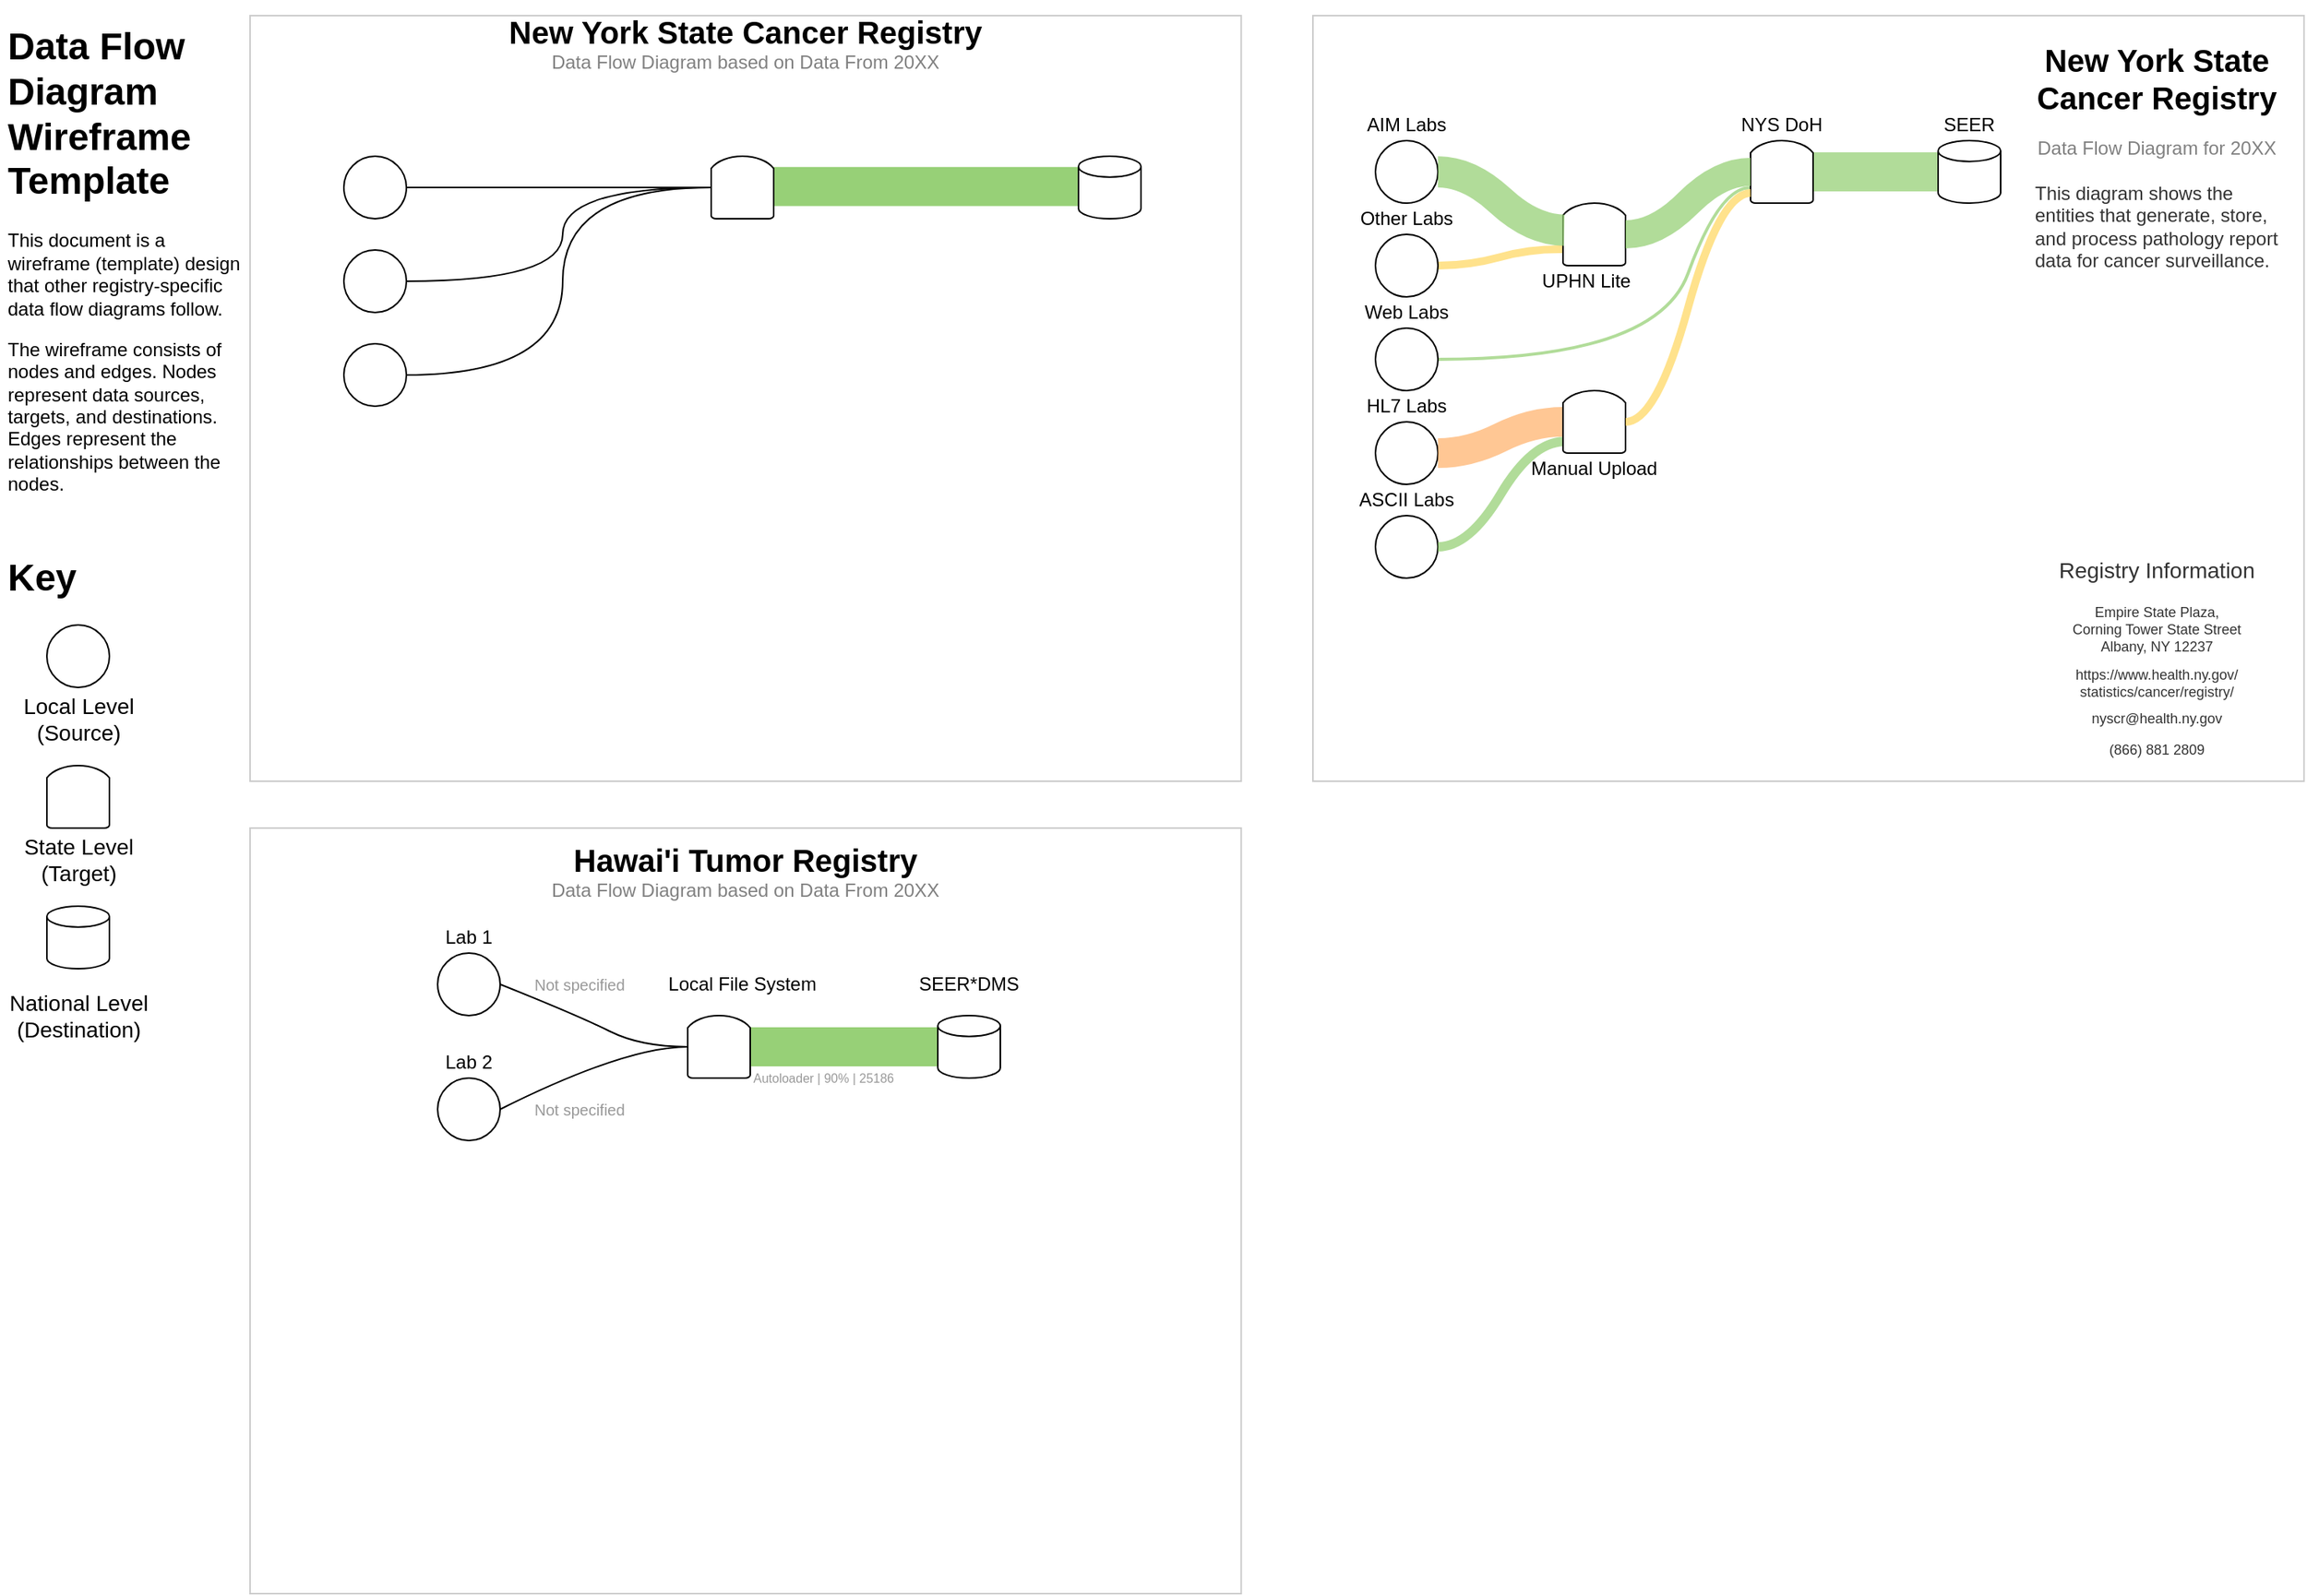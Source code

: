 <mxfile type="github" version="12.4.9">
  <diagram id="1LtGkpLCPf3KZeVMqJkY" name="Page-1">
    <mxGraphModel grid="1" shadow="0" math="0" pageHeight="1100" pageWidth="850" pageScale="1" page="1" fold="1" arrows="1" connect="1" tooltips="1" guides="1" gridSize="10" dy="385" dx="652">
      <root>
        <mxCell id="0"/>
        <mxCell id="1" value="Text" style="locked=1;" parent="0"/>
        <mxCell id="eJA-KfrndEvYRp83sPR4-4" value="&lt;h1&gt;Data Flow Diagram Wireframe Template&lt;/h1&gt;&lt;p&gt;This document is a wireframe (template) design that other registry-specific data flow diagrams follow.&lt;/p&gt;&lt;p&gt;The wireframe consists of nodes and edges. Nodes represent data sources, targets, and destinations. Edges represent the relationships between the nodes.&lt;/p&gt;" style="text;html=1;strokeColor=none;fillColor=none;spacing=5;spacingTop=-20;whiteSpace=wrap;overflow=hidden;rounded=0;" parent="1" vertex="1">
          <mxGeometry as="geometry" height="320" width="160" y="40" x="40"/>
        </mxCell>
        <mxCell id="eJA-KfrndEvYRp83sPR4-5" value="&lt;h1&gt;Key&lt;/h1&gt;&lt;p&gt;&lt;/p&gt;" style="text;html=1;strokeColor=none;fillColor=none;spacing=5;spacingTop=-20;whiteSpace=wrap;overflow=hidden;rounded=0;" parent="1" vertex="1">
          <mxGeometry as="geometry" height="40" width="160" y="380" x="40"/>
        </mxCell>
        <mxCell id="eJA-KfrndEvYRp83sPR4-17" value="" style="ellipse;whiteSpace=wrap;html=1;aspect=fixed;" parent="1" vertex="1">
          <mxGeometry as="geometry" height="40" width="40" y="430" x="70"/>
        </mxCell>
        <mxCell id="eJA-KfrndEvYRp83sPR4-21" value="" style="strokeWidth=1;html=1;shape=mxgraph.flowchart.delay;whiteSpace=wrap;rotation=-90;" parent="1" vertex="1">
          <mxGeometry as="geometry" height="40" width="40" y="520" x="70"/>
        </mxCell>
        <mxCell id="eJA-KfrndEvYRp83sPR4-22" value="" style="strokeWidth=1;html=1;shape=mxgraph.flowchart.database;whiteSpace=wrap;" parent="1" vertex="1">
          <mxGeometry as="geometry" height="40" width="40" y="610" x="70"/>
        </mxCell>
        <mxCell id="eJA-KfrndEvYRp83sPR4-24" value="&lt;div&gt;Local Level&lt;/div&gt;&lt;div&gt;(Source)&lt;/div&gt;" style="text;html=1;align=center;verticalAlign=middle;resizable=0;points=[];autosize=1;fontSize=14;" parent="1" vertex="1">
          <mxGeometry as="geometry" height="40" width="90" y="470" x="45"/>
        </mxCell>
        <mxCell id="eJA-KfrndEvYRp83sPR4-27" value="&lt;div&gt;State Level&lt;/div&gt;&lt;div&gt;(Target)&lt;/div&gt;" style="text;html=1;align=center;verticalAlign=middle;resizable=0;points=[];autosize=1;fontSize=14;" parent="1" vertex="1">
          <mxGeometry as="geometry" height="40" width="90" y="560" x="45"/>
        </mxCell>
        <mxCell id="eJA-KfrndEvYRp83sPR4-28" value="&lt;div&gt;National Level&lt;/div&gt;&lt;div&gt;(Destination)&lt;/div&gt;" style="text;html=1;align=center;verticalAlign=middle;resizable=0;points=[];autosize=1;fontSize=14;" parent="1" vertex="1">
          <mxGeometry as="geometry" height="40" width="100" y="660" x="40"/>
        </mxCell>
        <mxCell id="Dlc9sbz_LcFVTC8bd_fI-2" value="Sample Paper" style="locked=1;" parent="0"/>
        <mxCell id="Dlc9sbz_LcFVTC8bd_fI-3" value="" style="whiteSpace=wrap;html=1;aspect=fixed;fillColor=none;strokeColor=#CCCCCC;glass=0;" parent="Dlc9sbz_LcFVTC8bd_fI-2" vertex="1">
          <mxGeometry as="geometry" height="490" width="634.12" y="40" x="200"/>
        </mxCell>
        <mxCell id="Dlc9sbz_LcFVTC8bd_fI-21" value="" style="whiteSpace=wrap;html=1;aspect=fixed;fillColor=none;strokeColor=#CCCCCC;glass=0;" parent="Dlc9sbz_LcFVTC8bd_fI-2" vertex="1">
          <mxGeometry as="geometry" height="490" width="634.12" y="560" x="200"/>
        </mxCell>
        <mxCell id="Cot-yi8IycWPmTaVr4XV-3" value="" style="whiteSpace=wrap;html=1;aspect=fixed;fillColor=none;strokeColor=#CCCCCC;glass=0;" parent="Dlc9sbz_LcFVTC8bd_fI-2" vertex="1">
          <mxGeometry as="geometry" height="490" width="634.12" y="40" x="880"/>
        </mxCell>
        <mxCell id="eJA-KfrndEvYRp83sPR4-3" value="Edges" style="" parent="0"/>
        <mxCell id="Dlc9sbz_LcFVTC8bd_fI-16" value="" style="curved=1;endArrow=none;html=1;exitX=1;exitY=0.5;exitDx=0;exitDy=0;entryX=0.5;entryY=0;entryDx=0;entryDy=0;entryPerimeter=0;endFill=0;" parent="eJA-KfrndEvYRp83sPR4-3" edge="1">
          <mxGeometry as="geometry" height="50" width="50" relative="1">
            <mxPoint as="sourcePoint" y="270" x="300"/>
            <mxPoint as="targetPoint" y="150" x="495"/>
            <Array as="points">
              <mxPoint y="270" x="400"/>
              <mxPoint y="150" x="400"/>
            </Array>
          </mxGeometry>
        </mxCell>
        <mxCell id="Dlc9sbz_LcFVTC8bd_fI-17" value="" style="curved=1;endArrow=none;html=1;exitX=1;exitY=0.5;exitDx=0;exitDy=0;endFill=0;entryX=0.5;entryY=0;entryDx=0;entryDy=0;entryPerimeter=0;" parent="eJA-KfrndEvYRp83sPR4-3" edge="1">
          <mxGeometry as="geometry" height="50" width="50" relative="1">
            <mxPoint as="sourcePoint" y="210" x="300"/>
            <mxPoint as="targetPoint" y="150" x="495"/>
            <Array as="points">
              <mxPoint y="210" x="400"/>
              <mxPoint y="150" x="400"/>
            </Array>
          </mxGeometry>
        </mxCell>
        <mxCell id="Dlc9sbz_LcFVTC8bd_fI-18" value="" style="curved=1;endArrow=none;html=1;exitX=1;exitY=0.5;exitDx=0;exitDy=0;endFill=0;entryX=0.5;entryY=0;entryDx=0;entryDy=0;entryPerimeter=0;" parent="eJA-KfrndEvYRp83sPR4-3" edge="1">
          <mxGeometry as="geometry" height="50" width="50" relative="1">
            <mxPoint as="sourcePoint" y="150" x="300"/>
            <mxPoint as="targetPoint" y="150" x="495"/>
            <Array as="points"/>
          </mxGeometry>
        </mxCell>
        <mxCell id="Dlc9sbz_LcFVTC8bd_fI-19" value="" style="curved=1;endArrow=none;html=1;exitX=1;exitY=0.5;exitDx=0;exitDy=0;endFill=0;entryX=0.5;entryY=0;entryDx=0;entryDy=0;entryPerimeter=0;fillColor=#d5e8d4;strokeColor=#97D077;strokeWidth=25;" parent="eJA-KfrndEvYRp83sPR4-3" edge="1">
          <mxGeometry as="geometry" height="50" width="50" relative="1">
            <mxPoint as="sourcePoint" y="149.41" x="535"/>
            <mxPoint as="targetPoint" y="149.41" x="730"/>
            <Array as="points"/>
          </mxGeometry>
        </mxCell>
        <mxCell id="eJA-KfrndEvYRp83sPR4-2" value="Nodes" style="" parent="0"/>
        <mxCell id="Dlc9sbz_LcFVTC8bd_fI-7" value="" style="ellipse;whiteSpace=wrap;html=1;aspect=fixed;" parent="eJA-KfrndEvYRp83sPR4-2" vertex="1">
          <mxGeometry as="geometry" height="40" width="40" y="130" x="260.0"/>
        </mxCell>
        <mxCell id="Dlc9sbz_LcFVTC8bd_fI-8" value="" style="strokeWidth=1;html=1;shape=mxgraph.flowchart.delay;whiteSpace=wrap;rotation=-90;" parent="eJA-KfrndEvYRp83sPR4-2" vertex="1">
          <mxGeometry as="geometry" height="40" width="40" y="130" x="495"/>
        </mxCell>
        <mxCell id="Dlc9sbz_LcFVTC8bd_fI-9" value="" style="strokeWidth=1;html=1;shape=mxgraph.flowchart.database;whiteSpace=wrap;" parent="eJA-KfrndEvYRp83sPR4-2" vertex="1">
          <mxGeometry as="geometry" height="40" width="40" y="130" x="730"/>
        </mxCell>
        <mxCell id="Dlc9sbz_LcFVTC8bd_fI-10" value="" style="ellipse;whiteSpace=wrap;html=1;aspect=fixed;" parent="eJA-KfrndEvYRp83sPR4-2" vertex="1">
          <mxGeometry as="geometry" height="40" width="40" y="190" x="260"/>
        </mxCell>
        <mxCell id="Dlc9sbz_LcFVTC8bd_fI-11" value="" style="ellipse;whiteSpace=wrap;html=1;aspect=fixed;" parent="eJA-KfrndEvYRp83sPR4-2" vertex="1">
          <mxGeometry as="geometry" height="40" width="40" y="250" x="260"/>
        </mxCell>
        <mxCell id="Dlc9sbz_LcFVTC8bd_fI-22" value="Labels" parent="0"/>
        <mxCell id="Dlc9sbz_LcFVTC8bd_fI-24" value="" style="curved=1;endArrow=none;html=1;exitX=1;exitY=0.5;exitDx=0;exitDy=0;endFill=0;entryX=0.5;entryY=0;entryDx=0;entryDy=0;entryPerimeter=0;" parent="Dlc9sbz_LcFVTC8bd_fI-22" edge="1" target="Dlc9sbz_LcFVTC8bd_fI-28" source="Dlc9sbz_LcFVTC8bd_fI-30">
          <mxGeometry as="geometry" height="50" width="50" relative="1">
            <mxPoint as="sourcePoint" y="730" x="300"/>
            <mxPoint as="targetPoint" y="670" x="495"/>
            <Array as="points">
              <mxPoint y="740" x="360"/>
              <mxPoint y="700" x="440"/>
            </Array>
          </mxGeometry>
        </mxCell>
        <mxCell id="Dlc9sbz_LcFVTC8bd_fI-26" value="" style="curved=1;endArrow=none;html=1;exitX=0.5;exitY=1;exitDx=0;exitDy=0;endFill=0;entryX=0;entryY=0.5;entryDx=0;entryDy=0;entryPerimeter=0;fillColor=#d5e8d4;strokeColor=#97D077;strokeWidth=25;exitPerimeter=0;" parent="Dlc9sbz_LcFVTC8bd_fI-22" edge="1" target="Dlc9sbz_LcFVTC8bd_fI-29" source="Dlc9sbz_LcFVTC8bd_fI-28">
          <mxGeometry as="geometry" height="50" width="50" relative="1">
            <mxPoint as="sourcePoint" y="700.0" x="535"/>
            <mxPoint as="targetPoint" y="700.0" x="730"/>
            <Array as="points"/>
          </mxGeometry>
        </mxCell>
        <mxCell id="Dlc9sbz_LcFVTC8bd_fI-27" value="" style="ellipse;whiteSpace=wrap;html=1;aspect=fixed;" parent="Dlc9sbz_LcFVTC8bd_fI-22" vertex="1">
          <mxGeometry as="geometry" height="40" width="40" y="640" x="320.0"/>
        </mxCell>
        <mxCell id="Dlc9sbz_LcFVTC8bd_fI-28" value="" style="strokeWidth=1;html=1;shape=mxgraph.flowchart.delay;whiteSpace=wrap;rotation=-90;" parent="Dlc9sbz_LcFVTC8bd_fI-22" vertex="1">
          <mxGeometry as="geometry" height="40" width="40" y="680" x="480"/>
        </mxCell>
        <mxCell id="Dlc9sbz_LcFVTC8bd_fI-29" value="" style="strokeWidth=1;html=1;shape=mxgraph.flowchart.database;whiteSpace=wrap;" parent="Dlc9sbz_LcFVTC8bd_fI-22" vertex="1">
          <mxGeometry as="geometry" height="40" width="40" y="680" x="640"/>
        </mxCell>
        <mxCell id="Dlc9sbz_LcFVTC8bd_fI-30" value="" style="ellipse;whiteSpace=wrap;html=1;aspect=fixed;" parent="Dlc9sbz_LcFVTC8bd_fI-22" vertex="1">
          <mxGeometry as="geometry" height="40" width="40" y="720" x="320"/>
        </mxCell>
        <mxCell id="Dlc9sbz_LcFVTC8bd_fI-34" value="Local File System" style="text;html=1;strokeColor=none;fillColor=none;align=center;verticalAlign=middle;whiteSpace=wrap;rounded=0;glass=0;" parent="Dlc9sbz_LcFVTC8bd_fI-22" vertex="1">
          <mxGeometry as="geometry" height="20" width="100" y="650" x="465"/>
        </mxCell>
        <mxCell id="Dlc9sbz_LcFVTC8bd_fI-35" value="Lab 1" style="text;html=1;strokeColor=none;fillColor=none;align=center;verticalAlign=middle;whiteSpace=wrap;rounded=0;glass=0;" parent="Dlc9sbz_LcFVTC8bd_fI-22" vertex="1">
          <mxGeometry as="geometry" height="20" width="40" y="620" x="320"/>
        </mxCell>
        <mxCell id="Dlc9sbz_LcFVTC8bd_fI-36" value="Lab 2" style="text;html=1;strokeColor=none;fillColor=none;align=center;verticalAlign=middle;whiteSpace=wrap;rounded=0;glass=0;" parent="Dlc9sbz_LcFVTC8bd_fI-22" vertex="1">
          <mxGeometry as="geometry" height="20" width="40" y="700" x="320"/>
        </mxCell>
        <mxCell id="Dlc9sbz_LcFVTC8bd_fI-37" value="" style="curved=1;endArrow=none;html=1;exitX=1;exitY=0.5;exitDx=0;exitDy=0;endFill=0;entryX=0.5;entryY=0;entryDx=0;entryDy=0;entryPerimeter=0;" parent="Dlc9sbz_LcFVTC8bd_fI-22" edge="1" target="Dlc9sbz_LcFVTC8bd_fI-28" source="Dlc9sbz_LcFVTC8bd_fI-27">
          <mxGeometry as="geometry" height="50" width="50" relative="1">
            <mxPoint as="sourcePoint" y="740" x="310"/>
            <mxPoint as="targetPoint" y="680" x="505"/>
            <Array as="points">
              <mxPoint y="660" x="360"/>
              <mxPoint y="680" x="410"/>
              <mxPoint y="700" x="450"/>
            </Array>
          </mxGeometry>
        </mxCell>
        <mxCell id="Dlc9sbz_LcFVTC8bd_fI-38" value="SEER*DMS" style="text;html=1;strokeColor=none;fillColor=none;align=center;verticalAlign=middle;whiteSpace=wrap;rounded=0;glass=0;" parent="Dlc9sbz_LcFVTC8bd_fI-22" vertex="1">
          <mxGeometry as="geometry" height="20" width="100" y="650" x="610"/>
        </mxCell>
        <mxCell id="Dlc9sbz_LcFVTC8bd_fI-39" value="&lt;font color=&quot;#999999&quot; style=&quot;font-size: 8px;&quot;&gt;Autoloader | 90% | 25186&lt;/font&gt;" style="text;html=1;strokeColor=none;fillColor=none;align=left;verticalAlign=middle;whiteSpace=wrap;rounded=0;glass=0;fontSize=8;" parent="Dlc9sbz_LcFVTC8bd_fI-22" vertex="1">
          <mxGeometry as="geometry" height="20" width="195" y="710" x="520"/>
        </mxCell>
        <mxCell id="Dlc9sbz_LcFVTC8bd_fI-41" value="Not specified" style="text;html=1;strokeColor=none;fillColor=none;align=left;verticalAlign=middle;whiteSpace=wrap;rounded=0;glass=0;fontSize=10;fontColor=#999999;" parent="Dlc9sbz_LcFVTC8bd_fI-22" vertex="1">
          <mxGeometry as="geometry" height="20" width="70" y="730" x="380"/>
        </mxCell>
        <mxCell id="Dlc9sbz_LcFVTC8bd_fI-44" value="Not specified" style="text;html=1;strokeColor=none;fillColor=none;align=left;verticalAlign=middle;whiteSpace=wrap;rounded=0;glass=0;fontSize=10;fontColor=#999999;" parent="Dlc9sbz_LcFVTC8bd_fI-22" vertex="1">
          <mxGeometry as="geometry" height="20" width="70" y="650" x="380"/>
        </mxCell>
        <mxCell id="Dlc9sbz_LcFVTC8bd_fI-46" value="Hawai&#39;i Tumor Registry" style="text;html=1;strokeColor=none;fillColor=none;align=center;verticalAlign=middle;whiteSpace=wrap;rounded=0;glass=0;fontSize=20;fontFamily=Helvetica;fontStyle=1" parent="Dlc9sbz_LcFVTC8bd_fI-22" vertex="1">
          <mxGeometry as="geometry" height="20" width="634.12" y="570" x="200"/>
        </mxCell>
        <mxCell id="Dlc9sbz_LcFVTC8bd_fI-47" value="Data Flow Diagram based on Data From 20XX" style="text;html=1;strokeColor=none;fillColor=none;align=center;verticalAlign=middle;whiteSpace=wrap;rounded=0;glass=0;fontSize=12;fontFamily=Helvetica;fontStyle=0;fontColor=#808080;" parent="Dlc9sbz_LcFVTC8bd_fI-22" vertex="1">
          <mxGeometry as="geometry" height="20" width="634.12" y="590" x="200"/>
        </mxCell>
        <mxCell id="Cot-yi8IycWPmTaVr4XV-1" value="New York State Cancer Registry" style="text;html=1;strokeColor=none;fillColor=none;align=center;verticalAlign=middle;whiteSpace=wrap;rounded=0;glass=0;fontSize=20;fontFamily=Helvetica;fontStyle=1" parent="Dlc9sbz_LcFVTC8bd_fI-22" vertex="1">
          <mxGeometry as="geometry" height="20" width="634.12" y="40" x="200"/>
        </mxCell>
        <mxCell id="Cot-yi8IycWPmTaVr4XV-2" value="Data Flow Diagram based on Data From 20XX" style="text;html=1;strokeColor=none;fillColor=none;align=center;verticalAlign=middle;whiteSpace=wrap;rounded=0;glass=0;fontSize=12;fontFamily=Helvetica;fontStyle=0;fontColor=#808080;" parent="Dlc9sbz_LcFVTC8bd_fI-22" vertex="1">
          <mxGeometry as="geometry" height="20" width="634.12" y="60" x="200"/>
        </mxCell>
        <mxCell id="Cot-yi8IycWPmTaVr4XV-6" value="New York State Cancer Registry" style="text;html=1;strokeColor=none;fillColor=none;align=center;verticalAlign=middle;whiteSpace=wrap;rounded=0;glass=0;fontSize=20;fontFamily=Helvetica;fontStyle=1" parent="Dlc9sbz_LcFVTC8bd_fI-22" vertex="1">
          <mxGeometry as="geometry" height="60" width="160" y="50" x="1340"/>
        </mxCell>
        <mxCell id="Cot-yi8IycWPmTaVr4XV-7" value="Data Flow Diagram for 20XX" style="text;html=1;strokeColor=none;fillColor=none;align=center;verticalAlign=middle;whiteSpace=wrap;rounded=0;glass=0;fontSize=12;fontFamily=Helvetica;fontStyle=0;fontColor=#808080;" parent="Dlc9sbz_LcFVTC8bd_fI-22" vertex="1">
          <mxGeometry as="geometry" height="30" width="160" y="110" x="1340"/>
        </mxCell>
        <mxCell id="Cot-yi8IycWPmTaVr4XV-9" value="&lt;div&gt;This diagram shows the entities that generate, store, and process pathology report data for cancer surveillance.&lt;/div&gt;&lt;div&gt;&lt;/div&gt;&lt;div&gt;&lt;/div&gt;" style="text;html=1;strokeColor=none;fillColor=none;align=left;verticalAlign=top;whiteSpace=wrap;rounded=0;glass=0;fontSize=12;fontFamily=Helvetica;fontStyle=0;fontColor=#333333;" parent="Dlc9sbz_LcFVTC8bd_fI-22" vertex="1">
          <mxGeometry as="geometry" height="70" width="160" y="140" x="1340"/>
        </mxCell>
        <mxCell id="Cot-yi8IycWPmTaVr4XV-10" value="&lt;div align=&quot;center&quot; style=&quot;font-size: 14px&quot;&gt;&lt;font style=&quot;font-size: 14px&quot;&gt;Registry Information&lt;/font&gt;&lt;/div&gt;" style="text;html=1;strokeColor=none;fillColor=none;align=center;verticalAlign=top;whiteSpace=wrap;rounded=0;glass=0;fontSize=12;fontFamily=Helvetica;fontStyle=0;fontColor=#333333;" parent="Dlc9sbz_LcFVTC8bd_fI-22" vertex="1">
          <mxGeometry as="geometry" height="30" width="160" y="380" x="1340"/>
        </mxCell>
        <mxCell id="Cot-yi8IycWPmTaVr4XV-11" value="&lt;div&gt;&lt;font style=&quot;font-size: 9px&quot;&gt;https://www.health.ny.gov/&lt;/font&gt;&lt;/div&gt;&lt;div&gt;&lt;font style=&quot;font-size: 9px&quot;&gt;statistics/cancer/registry/&lt;/font&gt;&lt;/div&gt;" style="text;html=1;strokeColor=none;fillColor=none;align=center;verticalAlign=top;whiteSpace=wrap;rounded=0;glass=0;fontSize=9;fontFamily=Helvetica;fontStyle=0;fontColor=#333333;" parent="Dlc9sbz_LcFVTC8bd_fI-22" vertex="1">
          <mxGeometry as="geometry" height="30" width="160" y="450" x="1340"/>
        </mxCell>
        <mxCell id="Cot-yi8IycWPmTaVr4XV-12" value="nyscr@health.ny.gov" style="text;html=1;strokeColor=none;fillColor=none;align=center;verticalAlign=middle;whiteSpace=wrap;rounded=0;glass=0;fontSize=9;fontFamily=Helvetica;fontStyle=0;fontColor=#333333;" parent="Dlc9sbz_LcFVTC8bd_fI-22" vertex="1">
          <mxGeometry as="geometry" height="20" width="160" y="480" x="1340"/>
        </mxCell>
        <mxCell id="Cot-yi8IycWPmTaVr4XV-13" value="(866) 881 2809" style="text;html=1;strokeColor=none;fillColor=none;align=center;verticalAlign=middle;whiteSpace=wrap;rounded=0;glass=0;fontSize=9;fontFamily=Helvetica;fontStyle=0;fontColor=#333333;" parent="Dlc9sbz_LcFVTC8bd_fI-22" vertex="1">
          <mxGeometry as="geometry" height="20" width="160" y="500" x="1340"/>
        </mxCell>
        <mxCell id="Cot-yi8IycWPmTaVr4XV-14" value="&lt;div&gt;Empire State Plaza,&lt;/div&gt;&lt;div&gt;Corning Tower State Street&lt;/div&gt;&lt;div&gt;Albany, NY 12237&lt;/div&gt;" style="text;html=1;strokeColor=none;fillColor=none;align=center;verticalAlign=top;whiteSpace=wrap;rounded=0;glass=0;fontSize=9;fontFamily=Helvetica;fontStyle=0;fontColor=#333333;" parent="Dlc9sbz_LcFVTC8bd_fI-22" vertex="1">
          <mxGeometry as="geometry" height="50" width="160" y="410" x="1340"/>
        </mxCell>
        <mxCell id="Cot-yi8IycWPmTaVr4XV-15" value="" style="curved=1;endArrow=none;html=1;exitX=1;exitY=0.5;exitDx=0;exitDy=0;endFill=0;entryX=0.247;entryY=-0.007;entryDx=0;entryDy=0;entryPerimeter=0;strokeWidth=2;strokeColor=#97D077;opacity=75;" parent="Dlc9sbz_LcFVTC8bd_fI-22" edge="1" target="Cot-yi8IycWPmTaVr4XV-20">
          <mxGeometry as="geometry" height="50" width="50" relative="1">
            <mxPoint as="sourcePoint" y="260.0" x="960"/>
            <mxPoint as="targetPoint" y="140" x="1155"/>
            <Array as="points">
              <mxPoint y="260" x="1100"/>
              <mxPoint y="150" x="1140"/>
            </Array>
          </mxGeometry>
        </mxCell>
        <mxCell id="Cot-yi8IycWPmTaVr4XV-16" value="" style="curved=1;endArrow=none;html=1;exitX=1;exitY=0.5;exitDx=0;exitDy=0;endFill=0;entryX=0.261;entryY=0.031;entryDx=0;entryDy=0;entryPerimeter=0;strokeColor=#FFD966;strokeWidth=5;opacity=75;" parent="Dlc9sbz_LcFVTC8bd_fI-22" edge="1" target="Cot-yi8IycWPmTaVr4XV-31">
          <mxGeometry as="geometry" height="50" width="50" relative="1">
            <mxPoint as="sourcePoint" y="200" x="960"/>
            <mxPoint as="targetPoint" y="140" x="1155"/>
            <Array as="points">
              <mxPoint y="200" x="980"/>
              <mxPoint y="189" x="1020"/>
            </Array>
          </mxGeometry>
        </mxCell>
        <mxCell id="Cot-yi8IycWPmTaVr4XV-18" value="" style="curved=1;endArrow=none;html=1;exitX=0.5;exitY=1;exitDx=0;exitDy=0;endFill=0;entryX=0;entryY=0.5;entryDx=0;entryDy=0;entryPerimeter=0;fillColor=#d5e8d4;strokeColor=#97D077;strokeWidth=25;exitPerimeter=0;opacity=75;" parent="Dlc9sbz_LcFVTC8bd_fI-22" edge="1" target="Cot-yi8IycWPmTaVr4XV-21" source="Cot-yi8IycWPmTaVr4XV-20">
          <mxGeometry as="geometry" height="50" width="50" relative="1">
            <mxPoint as="sourcePoint" y="140.0" x="1210"/>
            <mxPoint as="targetPoint" y="140.0" x="1405"/>
            <Array as="points"/>
          </mxGeometry>
        </mxCell>
        <mxCell id="Cot-yi8IycWPmTaVr4XV-19" value="" style="ellipse;whiteSpace=wrap;html=1;aspect=fixed;" parent="Dlc9sbz_LcFVTC8bd_fI-22" vertex="1">
          <mxGeometry as="geometry" height="40" width="40" y="120" x="920.0"/>
        </mxCell>
        <mxCell id="Cot-yi8IycWPmTaVr4XV-20" value="" style="strokeWidth=1;html=1;shape=mxgraph.flowchart.delay;whiteSpace=wrap;rotation=-90;" parent="Dlc9sbz_LcFVTC8bd_fI-22" vertex="1">
          <mxGeometry as="geometry" height="40" width="40" y="120" x="1160"/>
        </mxCell>
        <mxCell id="Cot-yi8IycWPmTaVr4XV-21" value="" style="strokeWidth=1;html=1;shape=mxgraph.flowchart.database;whiteSpace=wrap;" parent="Dlc9sbz_LcFVTC8bd_fI-22" vertex="1">
          <mxGeometry as="geometry" height="40" width="40" y="120" x="1280"/>
        </mxCell>
        <mxCell id="Cot-yi8IycWPmTaVr4XV-22" value="" style="ellipse;whiteSpace=wrap;html=1;aspect=fixed;" parent="Dlc9sbz_LcFVTC8bd_fI-22" vertex="1">
          <mxGeometry as="geometry" height="40" width="40" y="180" x="920"/>
        </mxCell>
        <mxCell id="Cot-yi8IycWPmTaVr4XV-23" value="" style="ellipse;whiteSpace=wrap;html=1;aspect=fixed;" parent="Dlc9sbz_LcFVTC8bd_fI-22" vertex="1">
          <mxGeometry as="geometry" height="40" width="40" y="240" x="920"/>
        </mxCell>
        <mxCell id="Cot-yi8IycWPmTaVr4XV-26" value="" style="ellipse;whiteSpace=wrap;html=1;aspect=fixed;" parent="Dlc9sbz_LcFVTC8bd_fI-22" vertex="1">
          <mxGeometry as="geometry" height="40" width="40" y="300" x="920"/>
        </mxCell>
        <mxCell id="Cot-yi8IycWPmTaVr4XV-27" value="" style="ellipse;whiteSpace=wrap;html=1;aspect=fixed;" parent="Dlc9sbz_LcFVTC8bd_fI-22" vertex="1">
          <mxGeometry as="geometry" height="40" width="40" y="360" x="920"/>
        </mxCell>
        <mxCell id="Cot-yi8IycWPmTaVr4XV-29" value="" style="curved=1;endArrow=none;html=1;exitX=1;exitY=0.5;exitDx=0;exitDy=0;endFill=0;entryX=0.5;entryY=0;entryDx=0;entryDy=0;entryPerimeter=0;strokeColor=#FFB570;strokeWidth=19;opacity=75;" parent="Dlc9sbz_LcFVTC8bd_fI-22" edge="1" target="Cot-yi8IycWPmTaVr4XV-32">
          <mxGeometry as="geometry" height="50" width="50" relative="1">
            <mxPoint as="sourcePoint" y="320.0" x="960.0"/>
            <mxPoint as="targetPoint" y="200" x="1160.0"/>
            <Array as="points">
              <mxPoint y="320" x="980"/>
              <mxPoint y="300" x="1020"/>
            </Array>
          </mxGeometry>
        </mxCell>
        <mxCell id="Cot-yi8IycWPmTaVr4XV-30" value="" style="curved=1;endArrow=none;html=1;exitX=1;exitY=0.5;exitDx=0;exitDy=0;endFill=0;entryX=0.184;entryY=0.012;entryDx=0;entryDy=0;entryPerimeter=0;strokeColor=#97D077;strokeWidth=6;opacity=75;" parent="Dlc9sbz_LcFVTC8bd_fI-22" edge="1" target="Cot-yi8IycWPmTaVr4XV-32" source="Cot-yi8IycWPmTaVr4XV-27">
          <mxGeometry as="geometry" height="50" width="50" relative="1">
            <mxPoint as="sourcePoint" y="330.0" x="970.0"/>
            <mxPoint as="targetPoint" y="150" x="1170.0"/>
            <Array as="points">
              <mxPoint y="380" x="980"/>
              <mxPoint y="313" x="1020"/>
            </Array>
          </mxGeometry>
        </mxCell>
        <mxCell id="Cot-yi8IycWPmTaVr4XV-31" value="" style="strokeWidth=1;html=1;shape=mxgraph.flowchart.delay;whiteSpace=wrap;rotation=-90;" parent="Dlc9sbz_LcFVTC8bd_fI-22" vertex="1">
          <mxGeometry as="geometry" height="40" width="40" y="160" x="1040"/>
        </mxCell>
        <mxCell id="Cot-yi8IycWPmTaVr4XV-32" value="" style="strokeWidth=1;html=1;shape=mxgraph.flowchart.delay;whiteSpace=wrap;rotation=-90;" parent="Dlc9sbz_LcFVTC8bd_fI-22" vertex="1">
          <mxGeometry as="geometry" height="40" width="40" y="280" x="1040"/>
        </mxCell>
        <mxCell id="Cot-yi8IycWPmTaVr4XV-33" value="AIM Labs" style="text;html=1;strokeColor=none;fillColor=none;align=center;verticalAlign=middle;whiteSpace=wrap;rounded=0;glass=0;" parent="Dlc9sbz_LcFVTC8bd_fI-22" vertex="1">
          <mxGeometry as="geometry" height="20" width="60" y="100" x="910"/>
        </mxCell>
        <mxCell id="Cot-yi8IycWPmTaVr4XV-35" value="Other Labs" style="text;html=1;strokeColor=none;fillColor=none;align=center;verticalAlign=middle;whiteSpace=wrap;rounded=0;glass=0;" parent="Dlc9sbz_LcFVTC8bd_fI-22" vertex="1">
          <mxGeometry as="geometry" height="20" width="80" y="160" x="900"/>
        </mxCell>
        <mxCell id="Cot-yi8IycWPmTaVr4XV-36" value="Web Labs" style="text;html=1;strokeColor=none;fillColor=none;align=center;verticalAlign=middle;whiteSpace=wrap;rounded=0;glass=0;" parent="Dlc9sbz_LcFVTC8bd_fI-22" vertex="1">
          <mxGeometry as="geometry" height="20" width="60" y="220" x="910"/>
        </mxCell>
        <mxCell id="Cot-yi8IycWPmTaVr4XV-37" value="HL7 Labs" style="text;html=1;strokeColor=none;fillColor=none;align=center;verticalAlign=middle;whiteSpace=wrap;rounded=0;glass=0;" parent="Dlc9sbz_LcFVTC8bd_fI-22" vertex="1">
          <mxGeometry as="geometry" height="20" width="70" y="280" x="905"/>
        </mxCell>
        <mxCell id="Cot-yi8IycWPmTaVr4XV-38" value="ASCII Labs" style="text;html=1;strokeColor=none;fillColor=none;align=center;verticalAlign=middle;whiteSpace=wrap;rounded=0;glass=0;" parent="Dlc9sbz_LcFVTC8bd_fI-22" vertex="1">
          <mxGeometry as="geometry" height="20" width="70" y="340" x="905"/>
        </mxCell>
        <mxCell id="Cot-yi8IycWPmTaVr4XV-39" value="Manual Upload" style="text;html=1;strokeColor=none;fillColor=none;align=center;verticalAlign=middle;whiteSpace=wrap;rounded=0;glass=0;" parent="Dlc9sbz_LcFVTC8bd_fI-22" vertex="1">
          <mxGeometry as="geometry" height="20" width="90" y="320" x="1015"/>
        </mxCell>
        <mxCell id="Cot-yi8IycWPmTaVr4XV-40" value="UPHN Lite" style="text;html=1;strokeColor=none;fillColor=none;align=center;verticalAlign=middle;whiteSpace=wrap;rounded=0;glass=0;" parent="Dlc9sbz_LcFVTC8bd_fI-22" vertex="1">
          <mxGeometry as="geometry" height="20" width="90" y="200" x="1010"/>
        </mxCell>
        <mxCell id="Cot-yi8IycWPmTaVr4XV-41" value="" style="curved=1;endArrow=none;html=1;exitX=1;exitY=0.5;exitDx=0;exitDy=0;endFill=0;entryX=0.567;entryY=0.019;entryDx=0;entryDy=0;entryPerimeter=0;strokeWidth=20;strokeColor=#97D077;opacity=75;" parent="Dlc9sbz_LcFVTC8bd_fI-22" edge="1" target="Cot-yi8IycWPmTaVr4XV-31" source="Cot-yi8IycWPmTaVr4XV-19">
          <mxGeometry as="geometry" height="50" width="50" relative="1">
            <mxPoint as="sourcePoint" y="210" x="970"/>
            <mxPoint as="targetPoint" y="220" x="1180"/>
            <Array as="points">
              <mxPoint y="140" x="980"/>
              <mxPoint y="177" x="1020"/>
            </Array>
          </mxGeometry>
        </mxCell>
        <mxCell id="Cot-yi8IycWPmTaVr4XV-42" value="" style="curved=1;endArrow=none;html=1;endFill=0;entryX=0.5;entryY=0;entryDx=0;entryDy=0;entryPerimeter=0;strokeWidth=18;strokeColor=#97D077;opacity=75;" parent="Dlc9sbz_LcFVTC8bd_fI-22" edge="1" target="Cot-yi8IycWPmTaVr4XV-20">
          <mxGeometry as="geometry" height="50" width="50" relative="1">
            <mxPoint as="sourcePoint" y="180" x="1080"/>
            <mxPoint as="targetPoint" y="220" x="1160.0"/>
            <Array as="points">
              <mxPoint y="180" x="1100"/>
              <mxPoint y="140" x="1140"/>
            </Array>
          </mxGeometry>
        </mxCell>
        <mxCell id="Cot-yi8IycWPmTaVr4XV-43" value="" style="curved=1;endArrow=none;html=1;endFill=0;exitX=0.5;exitY=1;exitDx=0;exitDy=0;exitPerimeter=0;strokeWidth=5;strokeColor=#FFD966;opacity=75;entryX=0.162;entryY=0.002;entryDx=0;entryDy=0;entryPerimeter=0;" parent="Dlc9sbz_LcFVTC8bd_fI-22" edge="1" target="Cot-yi8IycWPmTaVr4XV-20" source="Cot-yi8IycWPmTaVr4XV-32">
          <mxGeometry as="geometry" height="50" width="50" relative="1">
            <mxPoint as="sourcePoint" y="190" x="1090.0"/>
            <mxPoint as="targetPoint" y="154" x="1160"/>
            <Array as="points">
              <mxPoint y="300" x="1100"/>
              <mxPoint y="154" x="1140"/>
            </Array>
          </mxGeometry>
        </mxCell>
        <mxCell id="Cot-yi8IycWPmTaVr4XV-44" value="NYS DoH" style="text;html=1;strokeColor=none;fillColor=none;align=center;verticalAlign=middle;whiteSpace=wrap;rounded=0;glass=0;" parent="Dlc9sbz_LcFVTC8bd_fI-22" vertex="1">
          <mxGeometry as="geometry" height="20" width="90" y="100" x="1135"/>
        </mxCell>
        <mxCell id="Cot-yi8IycWPmTaVr4XV-45" value="SEER" style="text;html=1;strokeColor=none;fillColor=none;align=center;verticalAlign=middle;whiteSpace=wrap;rounded=0;glass=0;" parent="Dlc9sbz_LcFVTC8bd_fI-22" vertex="1">
          <mxGeometry as="geometry" height="20" width="90" y="100" x="1255"/>
        </mxCell>
      </root>
    </mxGraphModel>
  </diagram>
</mxfile>
